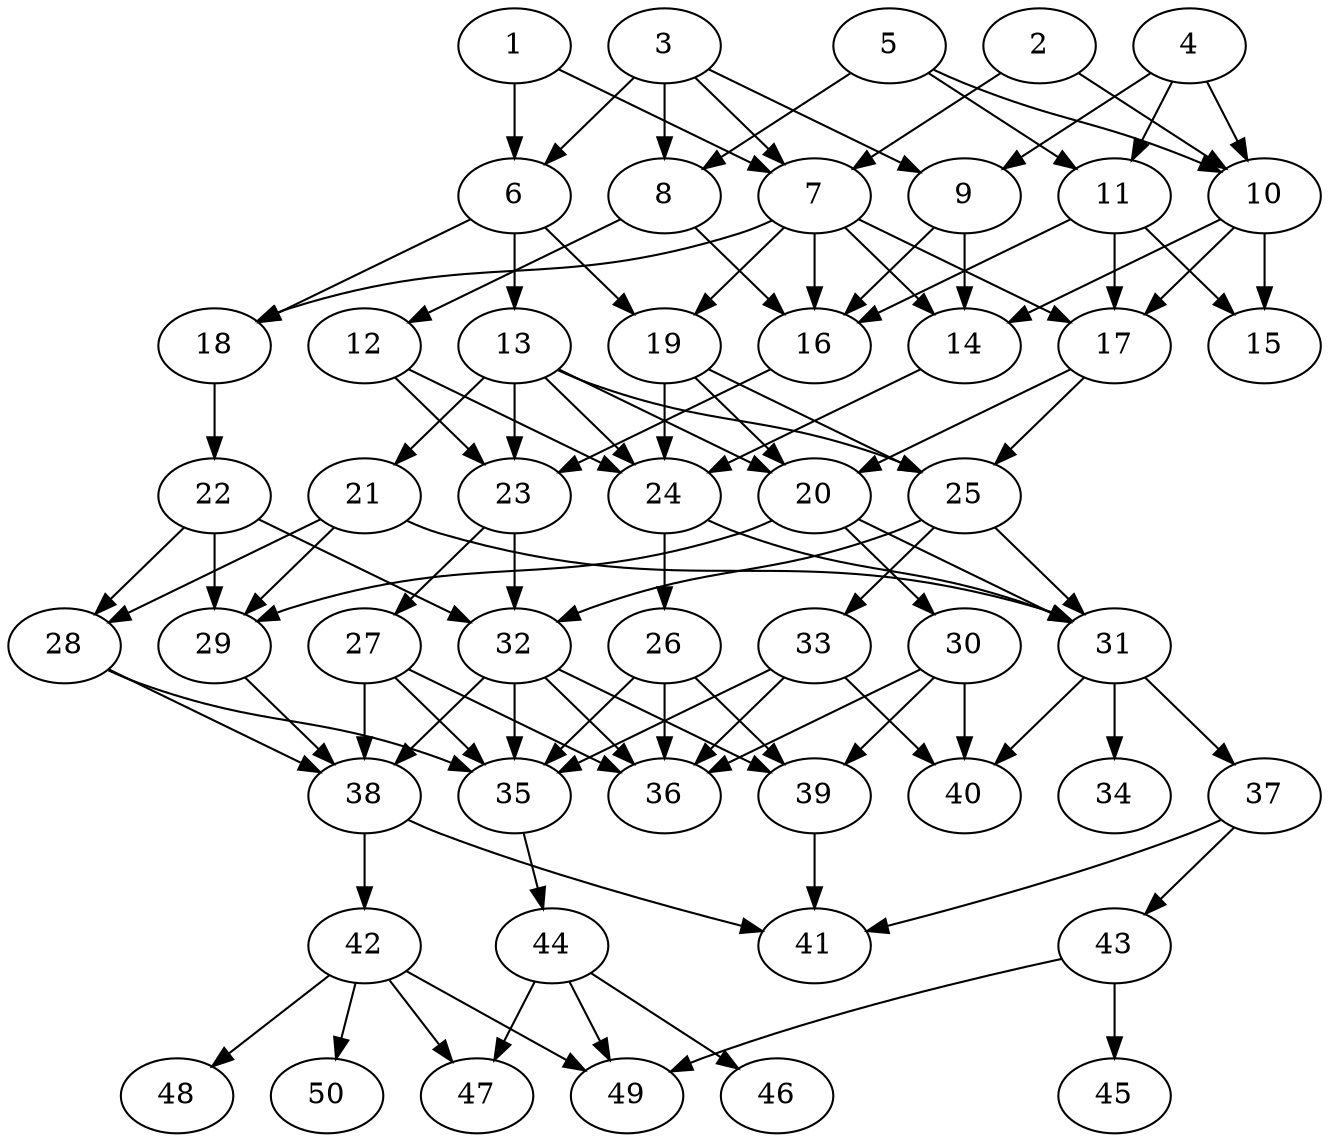 // DAG automatically generated by daggen at Thu Oct  3 14:07:56 2019
// ./daggen --dot -n 50 --ccr 0.4 --fat 0.5 --regular 0.7 --density 0.6 --mindata 5242880 --maxdata 52428800 
digraph G {
  1 [size="121766400", alpha="0.17", expect_size="48706560"] 
  1 -> 6 [size ="48706560"]
  1 -> 7 [size ="48706560"]
  2 [size="125995520", alpha="0.14", expect_size="50398208"] 
  2 -> 7 [size ="50398208"]
  2 -> 10 [size ="50398208"]
  3 [size="44810240", alpha="0.13", expect_size="17924096"] 
  3 -> 6 [size ="17924096"]
  3 -> 7 [size ="17924096"]
  3 -> 8 [size ="17924096"]
  3 -> 9 [size ="17924096"]
  4 [size="130462720", alpha="0.07", expect_size="52185088"] 
  4 -> 9 [size ="52185088"]
  4 -> 10 [size ="52185088"]
  4 -> 11 [size ="52185088"]
  5 [size="62197760", alpha="0.08", expect_size="24879104"] 
  5 -> 8 [size ="24879104"]
  5 -> 10 [size ="24879104"]
  5 -> 11 [size ="24879104"]
  6 [size="113054720", alpha="0.06", expect_size="45221888"] 
  6 -> 13 [size ="45221888"]
  6 -> 18 [size ="45221888"]
  6 -> 19 [size ="45221888"]
  7 [size="14172160", alpha="0.13", expect_size="5668864"] 
  7 -> 14 [size ="5668864"]
  7 -> 16 [size ="5668864"]
  7 -> 17 [size ="5668864"]
  7 -> 18 [size ="5668864"]
  7 -> 19 [size ="5668864"]
  8 [size="44093440", alpha="0.17", expect_size="17637376"] 
  8 -> 12 [size ="17637376"]
  8 -> 16 [size ="17637376"]
  9 [size="93022720", alpha="0.04", expect_size="37209088"] 
  9 -> 14 [size ="37209088"]
  9 -> 16 [size ="37209088"]
  10 [size="81853440", alpha="0.04", expect_size="32741376"] 
  10 -> 14 [size ="32741376"]
  10 -> 15 [size ="32741376"]
  10 -> 17 [size ="32741376"]
  11 [size="58895360", alpha="0.02", expect_size="23558144"] 
  11 -> 15 [size ="23558144"]
  11 -> 16 [size ="23558144"]
  11 -> 17 [size ="23558144"]
  12 [size="43381760", alpha="0.17", expect_size="17352704"] 
  12 -> 23 [size ="17352704"]
  12 -> 24 [size ="17352704"]
  13 [size="125642240", alpha="0.04", expect_size="50256896"] 
  13 -> 20 [size ="50256896"]
  13 -> 21 [size ="50256896"]
  13 -> 23 [size ="50256896"]
  13 -> 24 [size ="50256896"]
  13 -> 25 [size ="50256896"]
  14 [size="86871040", alpha="0.11", expect_size="34748416"] 
  14 -> 24 [size ="34748416"]
  15 [size="130355200", alpha="0.02", expect_size="52142080"] 
  16 [size="59412480", alpha="0.15", expect_size="23764992"] 
  16 -> 23 [size ="23764992"]
  17 [size="96015360", alpha="0.02", expect_size="38406144"] 
  17 -> 20 [size ="38406144"]
  17 -> 25 [size ="38406144"]
  18 [size="53985280", alpha="0.11", expect_size="21594112"] 
  18 -> 22 [size ="21594112"]
  19 [size="38904320", alpha="0.19", expect_size="15561728"] 
  19 -> 20 [size ="15561728"]
  19 -> 24 [size ="15561728"]
  19 -> 25 [size ="15561728"]
  20 [size="61944320", alpha="0.20", expect_size="24777728"] 
  20 -> 29 [size ="24777728"]
  20 -> 30 [size ="24777728"]
  20 -> 31 [size ="24777728"]
  21 [size="87383040", alpha="0.18", expect_size="34953216"] 
  21 -> 28 [size ="34953216"]
  21 -> 29 [size ="34953216"]
  21 -> 31 [size ="34953216"]
  22 [size="97464320", alpha="0.16", expect_size="38985728"] 
  22 -> 28 [size ="38985728"]
  22 -> 29 [size ="38985728"]
  22 -> 32 [size ="38985728"]
  23 [size="77450240", alpha="0.20", expect_size="30980096"] 
  23 -> 27 [size ="30980096"]
  23 -> 32 [size ="30980096"]
  24 [size="100992000", alpha="0.03", expect_size="40396800"] 
  24 -> 26 [size ="40396800"]
  24 -> 31 [size ="40396800"]
  25 [size="46251520", alpha="0.14", expect_size="18500608"] 
  25 -> 31 [size ="18500608"]
  25 -> 32 [size ="18500608"]
  25 -> 33 [size ="18500608"]
  26 [size="58931200", alpha="0.03", expect_size="23572480"] 
  26 -> 35 [size ="23572480"]
  26 -> 36 [size ="23572480"]
  26 -> 39 [size ="23572480"]
  27 [size="31493120", alpha="0.11", expect_size="12597248"] 
  27 -> 35 [size ="12597248"]
  27 -> 36 [size ="12597248"]
  27 -> 38 [size ="12597248"]
  28 [size="41059840", alpha="0.05", expect_size="16423936"] 
  28 -> 35 [size ="16423936"]
  28 -> 38 [size ="16423936"]
  29 [size="105871360", alpha="0.13", expect_size="42348544"] 
  29 -> 38 [size ="42348544"]
  30 [size="100958720", alpha="0.12", expect_size="40383488"] 
  30 -> 36 [size ="40383488"]
  30 -> 39 [size ="40383488"]
  30 -> 40 [size ="40383488"]
  31 [size="98173440", alpha="0.19", expect_size="39269376"] 
  31 -> 34 [size ="39269376"]
  31 -> 37 [size ="39269376"]
  31 -> 40 [size ="39269376"]
  32 [size="88212480", alpha="0.11", expect_size="35284992"] 
  32 -> 35 [size ="35284992"]
  32 -> 36 [size ="35284992"]
  32 -> 38 [size ="35284992"]
  32 -> 39 [size ="35284992"]
  33 [size="65999360", alpha="0.02", expect_size="26399744"] 
  33 -> 35 [size ="26399744"]
  33 -> 36 [size ="26399744"]
  33 -> 40 [size ="26399744"]
  34 [size="63239680", alpha="0.05", expect_size="25295872"] 
  35 [size="79324160", alpha="0.09", expect_size="31729664"] 
  35 -> 44 [size ="31729664"]
  36 [size="45378560", alpha="0.00", expect_size="18151424"] 
  37 [size="61350400", alpha="0.05", expect_size="24540160"] 
  37 -> 41 [size ="24540160"]
  37 -> 43 [size ="24540160"]
  38 [size="128309760", alpha="0.18", expect_size="51323904"] 
  38 -> 41 [size ="51323904"]
  38 -> 42 [size ="51323904"]
  39 [size="41310720", alpha="0.14", expect_size="16524288"] 
  39 -> 41 [size ="16524288"]
  40 [size="116200960", alpha="0.19", expect_size="46480384"] 
  41 [size="67832320", alpha="0.17", expect_size="27132928"] 
  42 [size="59960320", alpha="0.09", expect_size="23984128"] 
  42 -> 47 [size ="23984128"]
  42 -> 48 [size ="23984128"]
  42 -> 49 [size ="23984128"]
  42 -> 50 [size ="23984128"]
  43 [size="122862080", alpha="0.12", expect_size="49144832"] 
  43 -> 45 [size ="49144832"]
  43 -> 49 [size ="49144832"]
  44 [size="15173120", alpha="0.09", expect_size="6069248"] 
  44 -> 46 [size ="6069248"]
  44 -> 47 [size ="6069248"]
  44 -> 49 [size ="6069248"]
  45 [size="46594560", alpha="0.13", expect_size="18637824"] 
  46 [size="98442240", alpha="0.04", expect_size="39376896"] 
  47 [size="99059200", alpha="0.18", expect_size="39623680"] 
  48 [size="13388800", alpha="0.17", expect_size="5355520"] 
  49 [size="118241280", alpha="0.11", expect_size="47296512"] 
  50 [size="85521920", alpha="0.01", expect_size="34208768"] 
}
